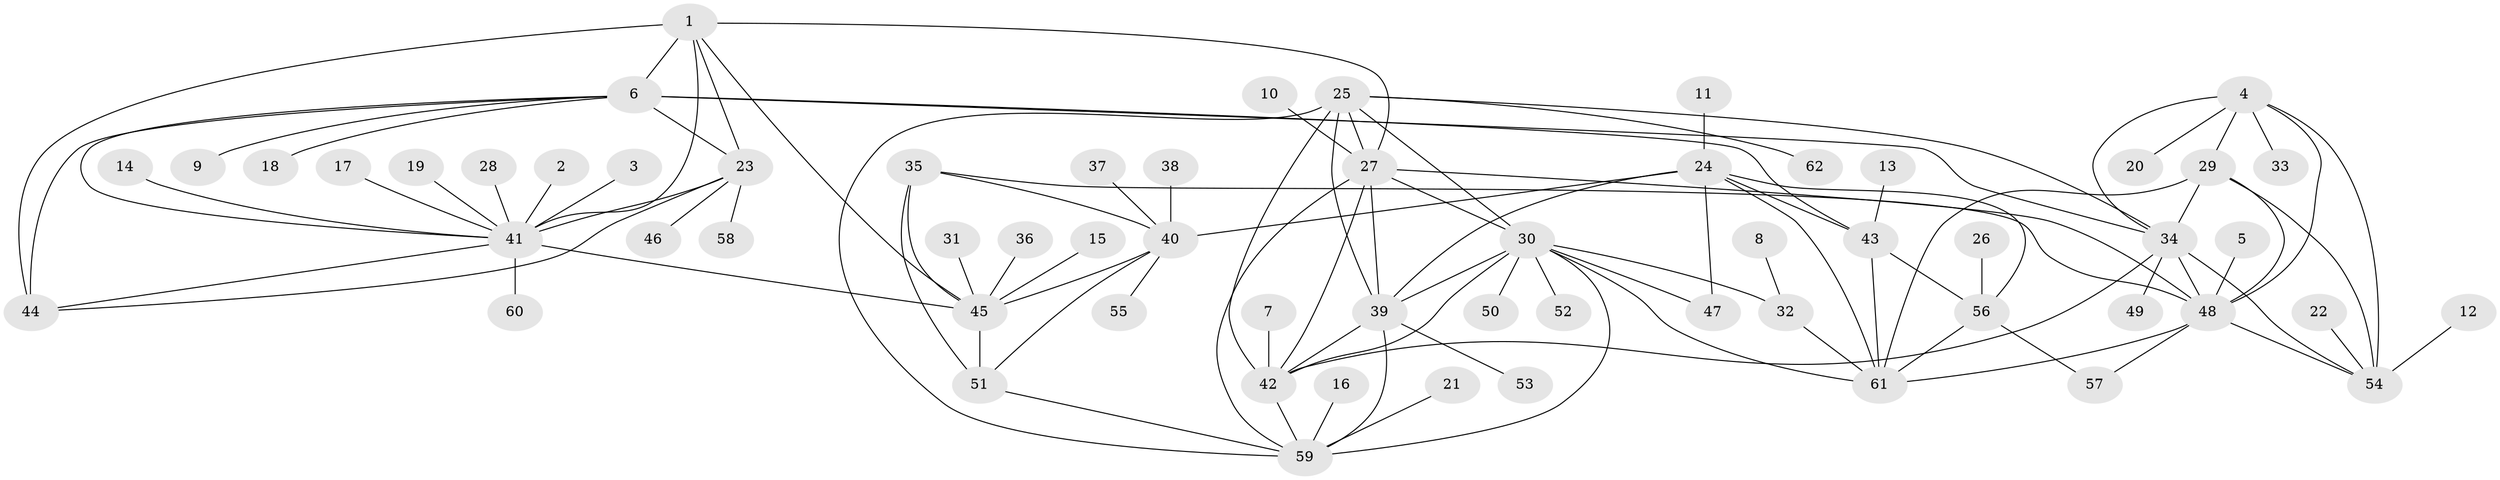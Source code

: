 // original degree distribution, {5: 0.024390243902439025, 8: 0.04065040650406504, 11: 0.016260162601626018, 10: 0.032520325203252036, 9: 0.056910569105691054, 6: 0.032520325203252036, 12: 0.016260162601626018, 14: 0.008130081300813009, 7: 0.016260162601626018, 1: 0.5934959349593496, 4: 0.008130081300813009, 2: 0.13008130081300814, 3: 0.024390243902439025}
// Generated by graph-tools (version 1.1) at 2025/26/03/09/25 03:26:42]
// undirected, 62 vertices, 103 edges
graph export_dot {
graph [start="1"]
  node [color=gray90,style=filled];
  1;
  2;
  3;
  4;
  5;
  6;
  7;
  8;
  9;
  10;
  11;
  12;
  13;
  14;
  15;
  16;
  17;
  18;
  19;
  20;
  21;
  22;
  23;
  24;
  25;
  26;
  27;
  28;
  29;
  30;
  31;
  32;
  33;
  34;
  35;
  36;
  37;
  38;
  39;
  40;
  41;
  42;
  43;
  44;
  45;
  46;
  47;
  48;
  49;
  50;
  51;
  52;
  53;
  54;
  55;
  56;
  57;
  58;
  59;
  60;
  61;
  62;
  1 -- 6 [weight=2.0];
  1 -- 23 [weight=2.0];
  1 -- 27 [weight=1.0];
  1 -- 41 [weight=2.0];
  1 -- 44 [weight=2.0];
  1 -- 45 [weight=1.0];
  2 -- 41 [weight=1.0];
  3 -- 41 [weight=1.0];
  4 -- 20 [weight=1.0];
  4 -- 29 [weight=2.0];
  4 -- 33 [weight=1.0];
  4 -- 34 [weight=2.0];
  4 -- 48 [weight=2.0];
  4 -- 54 [weight=2.0];
  5 -- 48 [weight=1.0];
  6 -- 9 [weight=1.0];
  6 -- 18 [weight=1.0];
  6 -- 23 [weight=1.0];
  6 -- 34 [weight=1.0];
  6 -- 41 [weight=1.0];
  6 -- 43 [weight=1.0];
  6 -- 44 [weight=1.0];
  7 -- 42 [weight=1.0];
  8 -- 32 [weight=1.0];
  10 -- 27 [weight=1.0];
  11 -- 24 [weight=1.0];
  12 -- 54 [weight=1.0];
  13 -- 43 [weight=1.0];
  14 -- 41 [weight=1.0];
  15 -- 45 [weight=1.0];
  16 -- 59 [weight=1.0];
  17 -- 41 [weight=1.0];
  19 -- 41 [weight=1.0];
  21 -- 59 [weight=1.0];
  22 -- 54 [weight=1.0];
  23 -- 41 [weight=1.0];
  23 -- 44 [weight=1.0];
  23 -- 46 [weight=1.0];
  23 -- 58 [weight=1.0];
  24 -- 39 [weight=1.0];
  24 -- 40 [weight=2.0];
  24 -- 43 [weight=2.0];
  24 -- 47 [weight=1.0];
  24 -- 56 [weight=1.0];
  24 -- 61 [weight=2.0];
  25 -- 27 [weight=1.0];
  25 -- 30 [weight=1.0];
  25 -- 34 [weight=1.0];
  25 -- 39 [weight=1.0];
  25 -- 42 [weight=1.0];
  25 -- 59 [weight=1.0];
  25 -- 62 [weight=1.0];
  26 -- 56 [weight=1.0];
  27 -- 30 [weight=1.0];
  27 -- 39 [weight=1.0];
  27 -- 42 [weight=1.0];
  27 -- 48 [weight=1.0];
  27 -- 59 [weight=1.0];
  28 -- 41 [weight=1.0];
  29 -- 34 [weight=1.0];
  29 -- 48 [weight=1.0];
  29 -- 54 [weight=1.0];
  29 -- 61 [weight=1.0];
  30 -- 32 [weight=1.0];
  30 -- 39 [weight=1.0];
  30 -- 42 [weight=1.0];
  30 -- 47 [weight=1.0];
  30 -- 50 [weight=1.0];
  30 -- 52 [weight=1.0];
  30 -- 59 [weight=1.0];
  30 -- 61 [weight=1.0];
  31 -- 45 [weight=1.0];
  32 -- 61 [weight=1.0];
  34 -- 42 [weight=1.0];
  34 -- 48 [weight=1.0];
  34 -- 49 [weight=1.0];
  34 -- 54 [weight=1.0];
  35 -- 40 [weight=1.0];
  35 -- 45 [weight=2.0];
  35 -- 48 [weight=1.0];
  35 -- 51 [weight=2.0];
  36 -- 45 [weight=1.0];
  37 -- 40 [weight=1.0];
  38 -- 40 [weight=1.0];
  39 -- 42 [weight=1.0];
  39 -- 53 [weight=1.0];
  39 -- 59 [weight=1.0];
  40 -- 45 [weight=2.0];
  40 -- 51 [weight=2.0];
  40 -- 55 [weight=1.0];
  41 -- 44 [weight=1.0];
  41 -- 45 [weight=1.0];
  41 -- 60 [weight=1.0];
  42 -- 59 [weight=1.0];
  43 -- 56 [weight=2.0];
  43 -- 61 [weight=4.0];
  45 -- 51 [weight=4.0];
  48 -- 54 [weight=1.0];
  48 -- 57 [weight=1.0];
  48 -- 61 [weight=1.0];
  51 -- 59 [weight=1.0];
  56 -- 57 [weight=1.0];
  56 -- 61 [weight=2.0];
}

